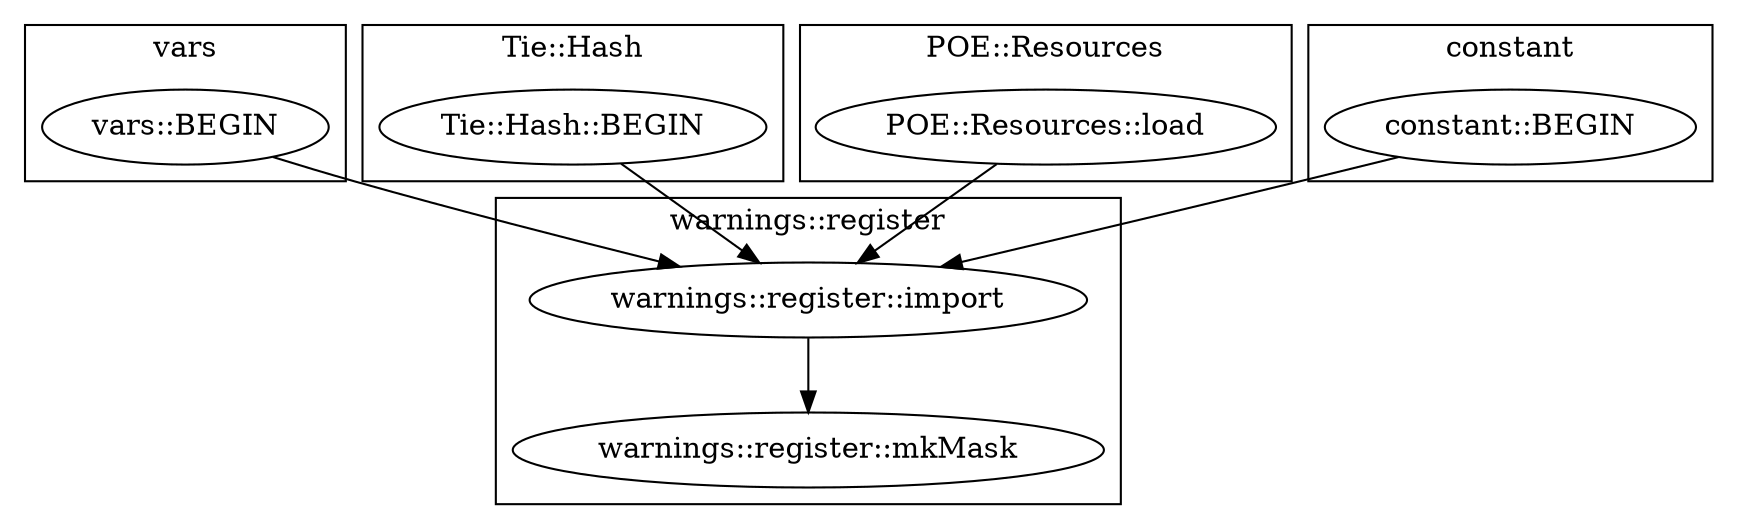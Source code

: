 digraph {
graph [overlap=false]
subgraph cluster_vars {
	label="vars";
	"vars::BEGIN";
}
subgraph cluster_Tie_Hash {
	label="Tie::Hash";
	"Tie::Hash::BEGIN";
}
subgraph cluster_POE_Resources {
	label="POE::Resources";
	"POE::Resources::load";
}
subgraph cluster_constant {
	label="constant";
	"constant::BEGIN";
}
subgraph cluster_warnings_register {
	label="warnings::register";
	"warnings::register::mkMask";
	"warnings::register::import";
}
"warnings::register::import" -> "warnings::register::mkMask";
"Tie::Hash::BEGIN" -> "warnings::register::import";
"constant::BEGIN" -> "warnings::register::import";
"vars::BEGIN" -> "warnings::register::import";
"POE::Resources::load" -> "warnings::register::import";
}
